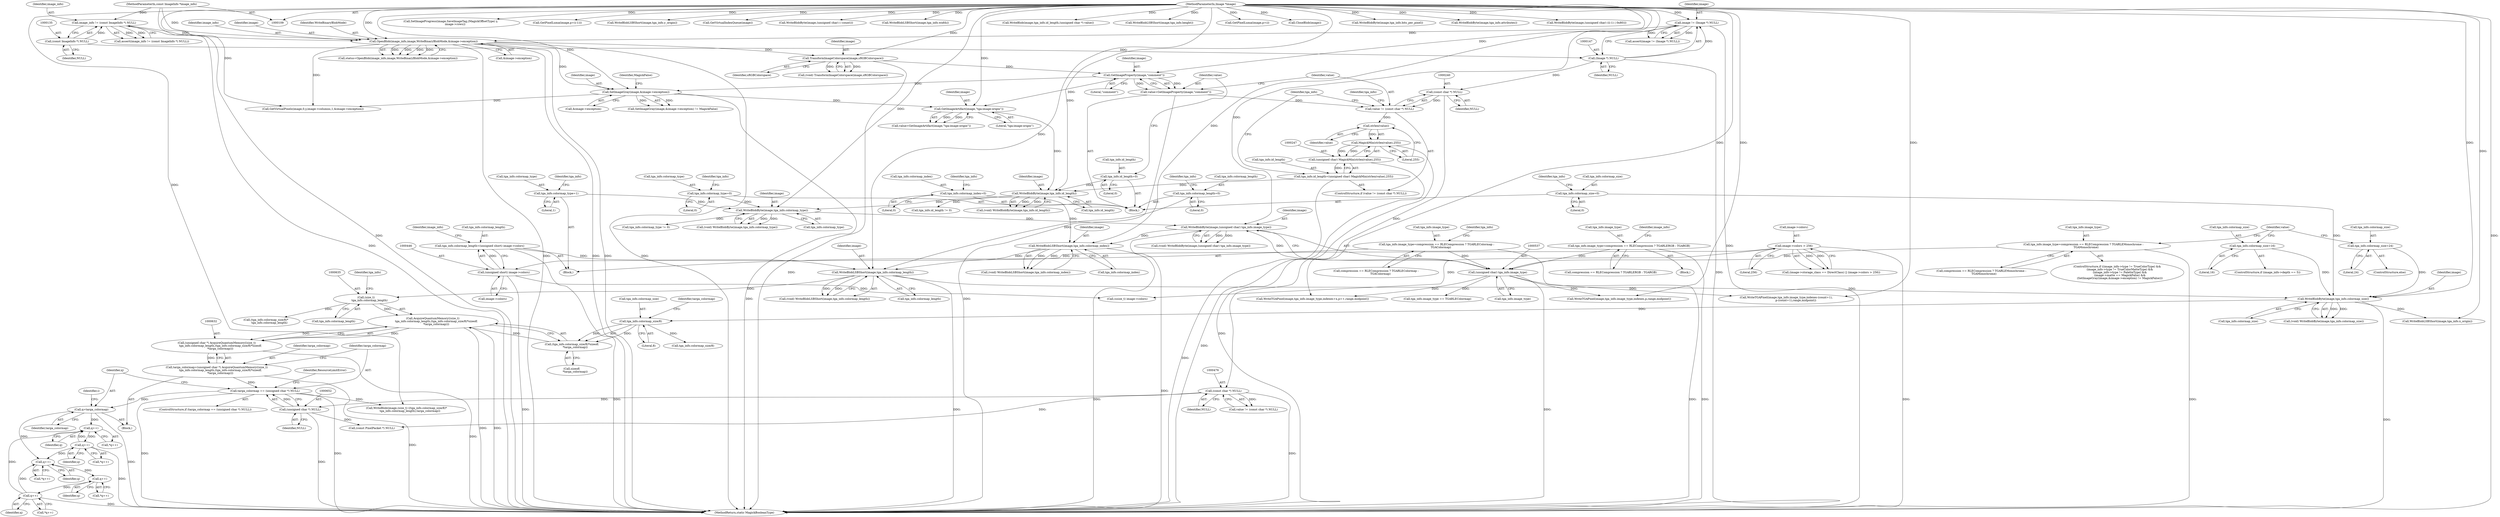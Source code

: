 digraph "0_ImageMagick_65f75a32a93ae4044c528a987a68366ecd4b46b9@pointer" {
"1000657" [label="(Call,q=targa_colormap)"];
"1000649" [label="(Call,targa_colormap == (unsigned char *) NULL)"];
"1000629" [label="(Call,targa_colormap=(unsigned char *) AcquireQuantumMemory((size_t)\n        tga_info.colormap_length,(tga_info.colormap_size/8)*sizeof(\n        *targa_colormap)))"];
"1000631" [label="(Call,(unsigned char *) AcquireQuantumMemory((size_t)\n        tga_info.colormap_length,(tga_info.colormap_size/8)*sizeof(\n        *targa_colormap)))"];
"1000633" [label="(Call,AcquireQuantumMemory((size_t)\n        tga_info.colormap_length,(tga_info.colormap_size/8)*sizeof(\n        *targa_colormap)))"];
"1000634" [label="(Call,(size_t)\n        tga_info.colormap_length)"];
"1000550" [label="(Call,WriteBlobLSBShort(image,tga_info.colormap_length))"];
"1000543" [label="(Call,WriteBlobLSBShort(image,tga_info.colormap_index))"];
"1000534" [label="(Call,WriteBlobByte(image,(unsigned char) tga_info.image_type))"];
"1000527" [label="(Call,WriteBlobByte(image,tga_info.colormap_type))"];
"1000520" [label="(Call,WriteBlobByte(image,tga_info.id_length))"];
"1000469" [label="(Call,GetImageArtifact(image,\"tga:image-origin\"))"];
"1000233" [label="(Call,GetImageProperty(image,\"comment\"))"];
"1000203" [label="(Call,TransformImageColorspace(image,sRGBColorspace))"];
"1000172" [label="(Call,OpenBlob(image_info,image,WriteBinaryBlobMode,&image->exception))"];
"1000132" [label="(Call,image_info != (const ImageInfo *) NULL)"];
"1000110" [label="(MethodParameterIn,const ImageInfo *image_info)"];
"1000134" [label="(Call,(const ImageInfo *) NULL)"];
"1000144" [label="(Call,image != (Image *) NULL)"];
"1000111" [label="(MethodParameterIn,Image *image)"];
"1000146" [label="(Call,(Image *) NULL)"];
"1000336" [label="(Call,SetImageGray(image,&image->exception))"];
"1000226" [label="(Call,tga_info.id_length=0)"];
"1000242" [label="(Call,tga_info.id_length=(unsigned char) MagickMin(strlen(value),255))"];
"1000246" [label="(Call,(unsigned char) MagickMin(strlen(value),255))"];
"1000248" [label="(Call,MagickMin(strlen(value),255))"];
"1000249" [label="(Call,strlen(value))"];
"1000237" [label="(Call,value != (const char *) NULL)"];
"1000231" [label="(Call,value=GetImageProperty(image,\"comment\"))"];
"1000239" [label="(Call,(const char *) NULL)"];
"1000436" [label="(Call,tga_info.colormap_type=1)"];
"1000252" [label="(Call,tga_info.colormap_type=0)"];
"1000536" [label="(Call,(unsigned char) tga_info.image_type)"];
"1000343" [label="(Call,tga_info.image_type=compression == RLECompression ? TGARLEMonochrome :\n      TGAMonochrome)"];
"1000426" [label="(Call,tga_info.image_type=compression == RLECompression ? TGARLEColormap :\n          TGAColormap)"];
"1000367" [label="(Call,tga_info.image_type=compression == RLECompression ? TGARLERGB : TGARGB)"];
"1000257" [label="(Call,tga_info.colormap_index=0)"];
"1000441" [label="(Call,tga_info.colormap_length=(unsigned short) image->colors)"];
"1000445" [label="(Call,(unsigned short) image->colors)"];
"1000361" [label="(Call,image->colors > 256)"];
"1000262" [label="(Call,tga_info.colormap_length=0)"];
"1000639" [label="(Call,(tga_info.colormap_size/8)*sizeof(\n        *targa_colormap))"];
"1000640" [label="(Call,tga_info.colormap_size/8)"];
"1000557" [label="(Call,WriteBlobByte(image,tga_info.colormap_size))"];
"1000456" [label="(Call,tga_info.colormap_size=16)"];
"1000462" [label="(Call,tga_info.colormap_size=24)"];
"1000267" [label="(Call,tga_info.colormap_size=0)"];
"1000651" [label="(Call,(unsigned char *) NULL)"];
"1000475" [label="(Call,(const char *) NULL)"];
"1000696" [label="(Call,q++)"];
"1000717" [label="(Call,q++)"];
"1000763" [label="(Call,q++)"];
"1000775" [label="(Call,q++)"];
"1000787" [label="(Call,q++)"];
"1001152" [label="(Call,SetImageProgress(image,SaveImageTag,(MagickOffsetType) y,\n          image->rows))"];
"1000641" [label="(Call,tga_info.colormap_size)"];
"1000246" [label="(Call,(unsigned char) MagickMin(strlen(value),255))"];
"1000175" [label="(Identifier,WriteBinaryBlobMode)"];
"1000939" [label="(Call,GetPixelLuma(image,p+(i-1)))"];
"1000249" [label="(Call,strlen(value))"];
"1000244" [label="(Identifier,tga_info)"];
"1000697" [label="(Identifier,q)"];
"1000640" [label="(Call,tga_info.colormap_size/8)"];
"1000468" [label="(Identifier,value)"];
"1000235" [label="(Literal,\"comment\")"];
"1000462" [label="(Call,tga_info.colormap_size=24)"];
"1000251" [label="(Literal,255)"];
"1000267" [label="(Call,tga_info.colormap_size=0)"];
"1000456" [label="(Call,tga_info.colormap_size=16)"];
"1000266" [label="(Literal,0)"];
"1000447" [label="(Call,image->colors)"];
"1000258" [label="(Call,tga_info.colormap_index)"];
"1000786" [label="(Call,*q++)"];
"1000541" [label="(Call,(void) WriteBlobLSBShort(image,tga_info.colormap_index))"];
"1000257" [label="(Call,tga_info.colormap_index=0)"];
"1000571" [label="(Call,WriteBlobLSBShort(image,tga_info.y_origin))"];
"1000239" [label="(Call,(const char *) NULL)"];
"1000658" [label="(Identifier,q)"];
"1000111" [label="(MethodParameterIn,Image *image)"];
"1000471" [label="(Literal,\"tga:image-origin\")"];
"1000858" [label="(Call,GetVirtualIndexQueue(image))"];
"1000112" [label="(Block,)"];
"1000145" [label="(Identifier,image)"];
"1000342" [label="(Identifier,MagickFalse)"];
"1000905" [label="(Call,tga_info.image_type == TGARLEColormap)"];
"1000644" [label="(Literal,8)"];
"1000427" [label="(Call,tga_info.image_type)"];
"1000605" [label="(Call,tga_info.id_length != 0)"];
"1000368" [label="(Call,tga_info.image_type)"];
"1000241" [label="(Identifier,NULL)"];
"1000236" [label="(ControlStructure,if (value != (const char *) NULL))"];
"1000544" [label="(Identifier,image)"];
"1000551" [label="(Identifier,image)"];
"1000543" [label="(Call,WriteBlobLSBShort(image,tga_info.colormap_index))"];
"1000696" [label="(Call,q++)"];
"1000335" [label="(Call,SetImageGray(image,&image->exception) != MagickFalse)"];
"1001047" [label="(Call,WriteBlobByte(image,(unsigned char) (--count)))"];
"1000804" [label="(Call,tga_info.colormap_size/8)"];
"1000477" [label="(Identifier,NULL)"];
"1000762" [label="(Call,*q++)"];
"1000226" [label="(Call,tga_info.id_length=0)"];
"1000578" [label="(Call,WriteBlobLSBShort(image,tga_info.width))"];
"1000259" [label="(Identifier,tga_info)"];
"1000344" [label="(Call,tga_info.image_type)"];
"1000555" [label="(Call,(void) WriteBlobByte(image,tga_info.colormap_size))"];
"1000445" [label="(Call,(unsigned short) image->colors)"];
"1000242" [label="(Call,tga_info.id_length=(unsigned char) MagickMin(strlen(value),255))"];
"1000261" [label="(Literal,0)"];
"1000203" [label="(Call,TransformImageColorspace(image,sRGBColorspace))"];
"1000176" [label="(Call,&image->exception)"];
"1000520" [label="(Call,WriteBlobByte(image,tga_info.id_length))"];
"1000538" [label="(Call,tga_info.image_type)"];
"1000650" [label="(Identifier,targa_colormap)"];
"1000558" [label="(Identifier,image)"];
"1000787" [label="(Call,q++)"];
"1000233" [label="(Call,GetImageProperty(image,\"comment\"))"];
"1000232" [label="(Identifier,value)"];
"1000469" [label="(Call,GetImageArtifact(image,\"tga:image-origin\"))"];
"1000774" [label="(Call,*q++)"];
"1000657" [label="(Call,q=targa_colormap)"];
"1000475" [label="(Call,(const char *) NULL)"];
"1000252" [label="(Call,tga_info.colormap_type=0)"];
"1000442" [label="(Call,tga_info.colormap_length)"];
"1000134" [label="(Call,(const ImageInfo *) NULL)"];
"1000274" [label="(Identifier,tga_info)"];
"1000366" [label="(Block,)"];
"1000557" [label="(Call,WriteBlobByte(image,tga_info.colormap_size))"];
"1000764" [label="(Identifier,q)"];
"1000717" [label="(Call,q++)"];
"1000532" [label="(Call,(void) WriteBlobByte(image,(unsigned char) tga_info.image_type))"];
"1000470" [label="(Identifier,image)"];
"1000450" [label="(ControlStructure,if (image_info->depth == 5))"];
"1000639" [label="(Call,(tga_info.colormap_size/8)*sizeof(\n        *targa_colormap))"];
"1000473" [label="(Call,value != (const char *) NULL)"];
"1000238" [label="(Identifier,value)"];
"1000633" [label="(Call,AcquireQuantumMemory((size_t)\n        tga_info.colormap_length,(tga_info.colormap_size/8)*sizeof(\n        *targa_colormap)))"];
"1000132" [label="(Call,image_info != (const ImageInfo *) NULL)"];
"1001129" [label="(Call,WriteTGAPixel(image,tga_info.image_type,indexes+x,p++,range,midpoint))"];
"1000263" [label="(Call,tga_info.colormap_length)"];
"1000463" [label="(Call,tga_info.colormap_size)"];
"1000662" [label="(Identifier,i)"];
"1000204" [label="(Identifier,image)"];
"1000234" [label="(Identifier,image)"];
"1000430" [label="(Call,compression == RLECompression ? TGARLEColormap :\n          TGAColormap)"];
"1000269" [label="(Identifier,tga_info)"];
"1000256" [label="(Literal,0)"];
"1000536" [label="(Call,(unsigned char) tga_info.image_type)"];
"1000460" [label="(Literal,16)"];
"1000612" [label="(Call,WriteBlob(image,tga_info.id_length,(unsigned char *) value))"];
"1000143" [label="(Call,assert(image != (Image *) NULL))"];
"1000250" [label="(Identifier,value)"];
"1000695" [label="(Call,*q++)"];
"1000631" [label="(Call,(unsigned char *) AcquireQuantumMemory((size_t)\n        tga_info.colormap_length,(tga_info.colormap_size/8)*sizeof(\n        *targa_colormap)))"];
"1000666" [label="(Call,(ssize_t) image->colors)"];
"1000550" [label="(Call,WriteBlobLSBShort(image,tga_info.colormap_length))"];
"1000775" [label="(Call,q++)"];
"1000262" [label="(Call,tga_info.colormap_length=0)"];
"1000426" [label="(Call,tga_info.image_type=compression == RLECompression ? TGARLEColormap :\n          TGAColormap)"];
"1000337" [label="(Identifier,image)"];
"1000365" [label="(Literal,256)"];
"1000336" [label="(Call,SetImageGray(image,&image->exception))"];
"1000438" [label="(Identifier,tga_info)"];
"1000362" [label="(Call,image->colors)"];
"1000457" [label="(Call,tga_info.colormap_size)"];
"1000237" [label="(Call,value != (const char *) NULL)"];
"1000268" [label="(Call,tga_info.colormap_size)"];
"1000110" [label="(MethodParameterIn,const ImageInfo *image_info)"];
"1000443" [label="(Identifier,tga_info)"];
"1000634" [label="(Call,(size_t)\n        tga_info.colormap_length)"];
"1000545" [label="(Call,tga_info.colormap_index)"];
"1000621" [label="(Call,tga_info.colormap_type != 0)"];
"1000173" [label="(Identifier,image_info)"];
"1000559" [label="(Call,tga_info.colormap_size)"];
"1000170" [label="(Call,status=OpenBlob(image_info,image,WriteBinaryBlobMode,&image->exception))"];
"1000466" [label="(Literal,24)"];
"1000253" [label="(Call,tga_info.colormap_type)"];
"1000552" [label="(Call,tga_info.colormap_length)"];
"1000630" [label="(Identifier,targa_colormap)"];
"1000254" [label="(Identifier,tga_info)"];
"1000837" [label="(Call,GetVirtualPixels(image,0,y,image->columns,1,&image->exception))"];
"1000347" [label="(Call,compression == RLECompression ? TGARLEMonochrome :\n      TGAMonochrome)"];
"1001172" [label="(MethodReturn,static MagickBooleanType)"];
"1000310" [label="(ControlStructure,if ((image_info->type != TrueColorType) &&\n      (image_info->type != TrueColorMatteType) &&\n      (image_info->type != PaletteType) &&\n      (image->matte == MagickFalse) &&\n      (SetImageGray(image,&image->exception) != MagickFalse)))"];
"1000645" [label="(Call,sizeof(\n        *targa_colormap))"];
"1000522" [label="(Call,tga_info.id_length)"];
"1000626" [label="(Block,)"];
"1000425" [label="(Block,)"];
"1000648" [label="(ControlStructure,if (targa_colormap == (unsigned char *) NULL))"];
"1000371" [label="(Call,compression == RLECompression ? TGARLERGB : TGARGB)"];
"1000367" [label="(Call,tga_info.image_type=compression == RLECompression ? TGARLERGB : TGARGB)"];
"1000718" [label="(Identifier,q)"];
"1000564" [label="(Call,WriteBlobLSBShort(image,tga_info.x_origin))"];
"1000659" [label="(Identifier,targa_colormap)"];
"1000642" [label="(Identifier,tga_info)"];
"1001096" [label="(Call,WriteTGAPixel(image,tga_info.image_type,indexes,p,range,midpoint))"];
"1000231" [label="(Call,value=GetImageProperty(image,\"comment\"))"];
"1000437" [label="(Call,tga_info.colormap_type)"];
"1000248" [label="(Call,MagickMin(strlen(value),255))"];
"1000585" [label="(Call,WriteBlobLSBShort(image,tga_info.height))"];
"1000653" [label="(Identifier,NULL)"];
"1000148" [label="(Identifier,NULL)"];
"1000548" [label="(Call,(void) WriteBlobLSBShort(image,tga_info.colormap_length))"];
"1000146" [label="(Call,(Image *) NULL)"];
"1000380" [label="(Identifier,image_info)"];
"1000338" [label="(Call,&image->exception)"];
"1000243" [label="(Call,tga_info.id_length)"];
"1000852" [label="(Call,(const PixelPacket *) NULL)"];
"1000361" [label="(Call,image->colors > 256)"];
"1000529" [label="(Call,tga_info.colormap_type)"];
"1000776" [label="(Identifier,q)"];
"1000144" [label="(Call,image != (Image *) NULL)"];
"1000534" [label="(Call,WriteBlobByte(image,(unsigned char) tga_info.image_type))"];
"1000528" [label="(Identifier,image)"];
"1000227" [label="(Call,tga_info.id_length)"];
"1000436" [label="(Call,tga_info.colormap_type=1)"];
"1000136" [label="(Identifier,NULL)"];
"1000527" [label="(Call,WriteBlobByte(image,tga_info.colormap_type))"];
"1000440" [label="(Literal,1)"];
"1000467" [label="(Call,value=GetImageArtifact(image,\"tga:image-origin\"))"];
"1000636" [label="(Call,tga_info.colormap_length)"];
"1001058" [label="(Call,WriteTGAPixel(image,tga_info.image_type,indexes-(count+1),\n                      p-(count+1),range,midpoint))"];
"1000803" [label="(Call,(tga_info.colormap_size/8)*\n        tga_info.colormap_length)"];
"1000525" [label="(Call,(void) WriteBlobByte(image,tga_info.colormap_type))"];
"1000174" [label="(Identifier,image)"];
"1000355" [label="(Call,(image->storage_class == DirectClass) || (image->colors > 256))"];
"1000647" [label="(Identifier,targa_colormap)"];
"1000655" [label="(Identifier,ResourceLimitError)"];
"1000131" [label="(Call,assert(image_info != (const ImageInfo *) NULL))"];
"1000133" [label="(Identifier,image_info)"];
"1000934" [label="(Call,GetPixelLuma(image,p+i))"];
"1000651" [label="(Call,(unsigned char *) NULL)"];
"1000230" [label="(Literal,0)"];
"1000629" [label="(Call,targa_colormap=(unsigned char *) AcquireQuantumMemory((size_t)\n        tga_info.colormap_length,(tga_info.colormap_size/8)*sizeof(\n        *targa_colormap)))"];
"1000271" [label="(Literal,0)"];
"1000716" [label="(Call,*q++)"];
"1001168" [label="(Call,CloseBlob(image))"];
"1000788" [label="(Identifier,q)"];
"1000763" [label="(Call,q++)"];
"1000201" [label="(Call,(void) TransformImageColorspace(image,sRGBColorspace))"];
"1000461" [label="(ControlStructure,else)"];
"1000521" [label="(Identifier,image)"];
"1000535" [label="(Identifier,image)"];
"1000453" [label="(Identifier,image_info)"];
"1000799" [label="(Call,WriteBlob(image,(size_t) ((tga_info.colormap_size/8)*\n        tga_info.colormap_length),targa_colormap))"];
"1000592" [label="(Call,WriteBlobByte(image,tga_info.bits_per_pixel))"];
"1000264" [label="(Identifier,tga_info)"];
"1000599" [label="(Call,WriteBlobByte(image,tga_info.attributes))"];
"1000343" [label="(Call,tga_info.image_type=compression == RLECompression ? TGARLEMonochrome :\n      TGAMonochrome)"];
"1000205" [label="(Identifier,sRGBColorspace)"];
"1000649" [label="(Call,targa_colormap == (unsigned char *) NULL)"];
"1000172" [label="(Call,OpenBlob(image_info,image,WriteBinaryBlobMode,&image->exception))"];
"1001087" [label="(Call,WriteBlobByte(image,(unsigned char) ((i-1) | 0x80)))"];
"1000441" [label="(Call,tga_info.colormap_length=(unsigned short) image->colors)"];
"1000518" [label="(Call,(void) WriteBlobByte(image,tga_info.id_length))"];
"1000657" -> "1000626"  [label="AST: "];
"1000657" -> "1000659"  [label="CFG: "];
"1000658" -> "1000657"  [label="AST: "];
"1000659" -> "1000657"  [label="AST: "];
"1000662" -> "1000657"  [label="CFG: "];
"1000657" -> "1001172"  [label="DDG: "];
"1000649" -> "1000657"  [label="DDG: "];
"1000657" -> "1000696"  [label="DDG: "];
"1000657" -> "1000763"  [label="DDG: "];
"1000649" -> "1000648"  [label="AST: "];
"1000649" -> "1000651"  [label="CFG: "];
"1000650" -> "1000649"  [label="AST: "];
"1000651" -> "1000649"  [label="AST: "];
"1000655" -> "1000649"  [label="CFG: "];
"1000658" -> "1000649"  [label="CFG: "];
"1000649" -> "1001172"  [label="DDG: "];
"1000649" -> "1001172"  [label="DDG: "];
"1000629" -> "1000649"  [label="DDG: "];
"1000651" -> "1000649"  [label="DDG: "];
"1000649" -> "1000799"  [label="DDG: "];
"1000629" -> "1000626"  [label="AST: "];
"1000629" -> "1000631"  [label="CFG: "];
"1000630" -> "1000629"  [label="AST: "];
"1000631" -> "1000629"  [label="AST: "];
"1000650" -> "1000629"  [label="CFG: "];
"1000629" -> "1001172"  [label="DDG: "];
"1000631" -> "1000629"  [label="DDG: "];
"1000631" -> "1000633"  [label="CFG: "];
"1000632" -> "1000631"  [label="AST: "];
"1000633" -> "1000631"  [label="AST: "];
"1000631" -> "1001172"  [label="DDG: "];
"1000633" -> "1000631"  [label="DDG: "];
"1000633" -> "1000631"  [label="DDG: "];
"1000633" -> "1000639"  [label="CFG: "];
"1000634" -> "1000633"  [label="AST: "];
"1000639" -> "1000633"  [label="AST: "];
"1000633" -> "1001172"  [label="DDG: "];
"1000633" -> "1001172"  [label="DDG: "];
"1000634" -> "1000633"  [label="DDG: "];
"1000639" -> "1000633"  [label="DDG: "];
"1000634" -> "1000636"  [label="CFG: "];
"1000635" -> "1000634"  [label="AST: "];
"1000636" -> "1000634"  [label="AST: "];
"1000642" -> "1000634"  [label="CFG: "];
"1000550" -> "1000634"  [label="DDG: "];
"1000634" -> "1000803"  [label="DDG: "];
"1000550" -> "1000548"  [label="AST: "];
"1000550" -> "1000552"  [label="CFG: "];
"1000551" -> "1000550"  [label="AST: "];
"1000552" -> "1000550"  [label="AST: "];
"1000548" -> "1000550"  [label="CFG: "];
"1000550" -> "1001172"  [label="DDG: "];
"1000550" -> "1000548"  [label="DDG: "];
"1000550" -> "1000548"  [label="DDG: "];
"1000543" -> "1000550"  [label="DDG: "];
"1000111" -> "1000550"  [label="DDG: "];
"1000441" -> "1000550"  [label="DDG: "];
"1000262" -> "1000550"  [label="DDG: "];
"1000550" -> "1000557"  [label="DDG: "];
"1000543" -> "1000541"  [label="AST: "];
"1000543" -> "1000545"  [label="CFG: "];
"1000544" -> "1000543"  [label="AST: "];
"1000545" -> "1000543"  [label="AST: "];
"1000541" -> "1000543"  [label="CFG: "];
"1000543" -> "1001172"  [label="DDG: "];
"1000543" -> "1000541"  [label="DDG: "];
"1000543" -> "1000541"  [label="DDG: "];
"1000534" -> "1000543"  [label="DDG: "];
"1000111" -> "1000543"  [label="DDG: "];
"1000257" -> "1000543"  [label="DDG: "];
"1000534" -> "1000532"  [label="AST: "];
"1000534" -> "1000536"  [label="CFG: "];
"1000535" -> "1000534"  [label="AST: "];
"1000536" -> "1000534"  [label="AST: "];
"1000532" -> "1000534"  [label="CFG: "];
"1000534" -> "1001172"  [label="DDG: "];
"1000534" -> "1000532"  [label="DDG: "];
"1000534" -> "1000532"  [label="DDG: "];
"1000527" -> "1000534"  [label="DDG: "];
"1000111" -> "1000534"  [label="DDG: "];
"1000536" -> "1000534"  [label="DDG: "];
"1000527" -> "1000525"  [label="AST: "];
"1000527" -> "1000529"  [label="CFG: "];
"1000528" -> "1000527"  [label="AST: "];
"1000529" -> "1000527"  [label="AST: "];
"1000525" -> "1000527"  [label="CFG: "];
"1000527" -> "1000525"  [label="DDG: "];
"1000527" -> "1000525"  [label="DDG: "];
"1000520" -> "1000527"  [label="DDG: "];
"1000111" -> "1000527"  [label="DDG: "];
"1000436" -> "1000527"  [label="DDG: "];
"1000252" -> "1000527"  [label="DDG: "];
"1000527" -> "1000621"  [label="DDG: "];
"1000520" -> "1000518"  [label="AST: "];
"1000520" -> "1000522"  [label="CFG: "];
"1000521" -> "1000520"  [label="AST: "];
"1000522" -> "1000520"  [label="AST: "];
"1000518" -> "1000520"  [label="CFG: "];
"1000520" -> "1000518"  [label="DDG: "];
"1000520" -> "1000518"  [label="DDG: "];
"1000469" -> "1000520"  [label="DDG: "];
"1000111" -> "1000520"  [label="DDG: "];
"1000226" -> "1000520"  [label="DDG: "];
"1000242" -> "1000520"  [label="DDG: "];
"1000520" -> "1000605"  [label="DDG: "];
"1000469" -> "1000467"  [label="AST: "];
"1000469" -> "1000471"  [label="CFG: "];
"1000470" -> "1000469"  [label="AST: "];
"1000471" -> "1000469"  [label="AST: "];
"1000467" -> "1000469"  [label="CFG: "];
"1000469" -> "1000467"  [label="DDG: "];
"1000469" -> "1000467"  [label="DDG: "];
"1000233" -> "1000469"  [label="DDG: "];
"1000336" -> "1000469"  [label="DDG: "];
"1000111" -> "1000469"  [label="DDG: "];
"1000233" -> "1000231"  [label="AST: "];
"1000233" -> "1000235"  [label="CFG: "];
"1000234" -> "1000233"  [label="AST: "];
"1000235" -> "1000233"  [label="AST: "];
"1000231" -> "1000233"  [label="CFG: "];
"1000233" -> "1000231"  [label="DDG: "];
"1000233" -> "1000231"  [label="DDG: "];
"1000203" -> "1000233"  [label="DDG: "];
"1000111" -> "1000233"  [label="DDG: "];
"1000233" -> "1000336"  [label="DDG: "];
"1000203" -> "1000201"  [label="AST: "];
"1000203" -> "1000205"  [label="CFG: "];
"1000204" -> "1000203"  [label="AST: "];
"1000205" -> "1000203"  [label="AST: "];
"1000201" -> "1000203"  [label="CFG: "];
"1000203" -> "1001172"  [label="DDG: "];
"1000203" -> "1000201"  [label="DDG: "];
"1000203" -> "1000201"  [label="DDG: "];
"1000172" -> "1000203"  [label="DDG: "];
"1000111" -> "1000203"  [label="DDG: "];
"1000172" -> "1000170"  [label="AST: "];
"1000172" -> "1000176"  [label="CFG: "];
"1000173" -> "1000172"  [label="AST: "];
"1000174" -> "1000172"  [label="AST: "];
"1000175" -> "1000172"  [label="AST: "];
"1000176" -> "1000172"  [label="AST: "];
"1000170" -> "1000172"  [label="CFG: "];
"1000172" -> "1001172"  [label="DDG: "];
"1000172" -> "1001172"  [label="DDG: "];
"1000172" -> "1001172"  [label="DDG: "];
"1000172" -> "1001172"  [label="DDG: "];
"1000172" -> "1000170"  [label="DDG: "];
"1000172" -> "1000170"  [label="DDG: "];
"1000172" -> "1000170"  [label="DDG: "];
"1000172" -> "1000170"  [label="DDG: "];
"1000132" -> "1000172"  [label="DDG: "];
"1000110" -> "1000172"  [label="DDG: "];
"1000144" -> "1000172"  [label="DDG: "];
"1000111" -> "1000172"  [label="DDG: "];
"1000172" -> "1000336"  [label="DDG: "];
"1000172" -> "1000837"  [label="DDG: "];
"1000132" -> "1000131"  [label="AST: "];
"1000132" -> "1000134"  [label="CFG: "];
"1000133" -> "1000132"  [label="AST: "];
"1000134" -> "1000132"  [label="AST: "];
"1000131" -> "1000132"  [label="CFG: "];
"1000132" -> "1001172"  [label="DDG: "];
"1000132" -> "1000131"  [label="DDG: "];
"1000132" -> "1000131"  [label="DDG: "];
"1000110" -> "1000132"  [label="DDG: "];
"1000134" -> "1000132"  [label="DDG: "];
"1000110" -> "1000109"  [label="AST: "];
"1000110" -> "1001172"  [label="DDG: "];
"1000134" -> "1000136"  [label="CFG: "];
"1000135" -> "1000134"  [label="AST: "];
"1000136" -> "1000134"  [label="AST: "];
"1000134" -> "1000146"  [label="DDG: "];
"1000144" -> "1000143"  [label="AST: "];
"1000144" -> "1000146"  [label="CFG: "];
"1000145" -> "1000144"  [label="AST: "];
"1000146" -> "1000144"  [label="AST: "];
"1000143" -> "1000144"  [label="CFG: "];
"1000144" -> "1001172"  [label="DDG: "];
"1000144" -> "1000143"  [label="DDG: "];
"1000144" -> "1000143"  [label="DDG: "];
"1000111" -> "1000144"  [label="DDG: "];
"1000146" -> "1000144"  [label="DDG: "];
"1000111" -> "1000109"  [label="AST: "];
"1000111" -> "1001172"  [label="DDG: "];
"1000111" -> "1000336"  [label="DDG: "];
"1000111" -> "1000557"  [label="DDG: "];
"1000111" -> "1000564"  [label="DDG: "];
"1000111" -> "1000571"  [label="DDG: "];
"1000111" -> "1000578"  [label="DDG: "];
"1000111" -> "1000585"  [label="DDG: "];
"1000111" -> "1000592"  [label="DDG: "];
"1000111" -> "1000599"  [label="DDG: "];
"1000111" -> "1000612"  [label="DDG: "];
"1000111" -> "1000799"  [label="DDG: "];
"1000111" -> "1000837"  [label="DDG: "];
"1000111" -> "1000858"  [label="DDG: "];
"1000111" -> "1000934"  [label="DDG: "];
"1000111" -> "1000939"  [label="DDG: "];
"1000111" -> "1001047"  [label="DDG: "];
"1000111" -> "1001058"  [label="DDG: "];
"1000111" -> "1001087"  [label="DDG: "];
"1000111" -> "1001096"  [label="DDG: "];
"1000111" -> "1001129"  [label="DDG: "];
"1000111" -> "1001152"  [label="DDG: "];
"1000111" -> "1001168"  [label="DDG: "];
"1000146" -> "1000148"  [label="CFG: "];
"1000147" -> "1000146"  [label="AST: "];
"1000148" -> "1000146"  [label="AST: "];
"1000146" -> "1001172"  [label="DDG: "];
"1000146" -> "1000239"  [label="DDG: "];
"1000336" -> "1000335"  [label="AST: "];
"1000336" -> "1000338"  [label="CFG: "];
"1000337" -> "1000336"  [label="AST: "];
"1000338" -> "1000336"  [label="AST: "];
"1000342" -> "1000336"  [label="CFG: "];
"1000336" -> "1001172"  [label="DDG: "];
"1000336" -> "1000335"  [label="DDG: "];
"1000336" -> "1000335"  [label="DDG: "];
"1000336" -> "1000837"  [label="DDG: "];
"1000226" -> "1000112"  [label="AST: "];
"1000226" -> "1000230"  [label="CFG: "];
"1000227" -> "1000226"  [label="AST: "];
"1000230" -> "1000226"  [label="AST: "];
"1000232" -> "1000226"  [label="CFG: "];
"1000242" -> "1000236"  [label="AST: "];
"1000242" -> "1000246"  [label="CFG: "];
"1000243" -> "1000242"  [label="AST: "];
"1000246" -> "1000242"  [label="AST: "];
"1000254" -> "1000242"  [label="CFG: "];
"1000242" -> "1001172"  [label="DDG: "];
"1000246" -> "1000242"  [label="DDG: "];
"1000246" -> "1000248"  [label="CFG: "];
"1000247" -> "1000246"  [label="AST: "];
"1000248" -> "1000246"  [label="AST: "];
"1000246" -> "1001172"  [label="DDG: "];
"1000248" -> "1000246"  [label="DDG: "];
"1000248" -> "1000246"  [label="DDG: "];
"1000248" -> "1000251"  [label="CFG: "];
"1000249" -> "1000248"  [label="AST: "];
"1000251" -> "1000248"  [label="AST: "];
"1000248" -> "1001172"  [label="DDG: "];
"1000249" -> "1000248"  [label="DDG: "];
"1000249" -> "1000250"  [label="CFG: "];
"1000250" -> "1000249"  [label="AST: "];
"1000251" -> "1000249"  [label="CFG: "];
"1000237" -> "1000249"  [label="DDG: "];
"1000237" -> "1000236"  [label="AST: "];
"1000237" -> "1000239"  [label="CFG: "];
"1000238" -> "1000237"  [label="AST: "];
"1000239" -> "1000237"  [label="AST: "];
"1000244" -> "1000237"  [label="CFG: "];
"1000254" -> "1000237"  [label="CFG: "];
"1000231" -> "1000237"  [label="DDG: "];
"1000239" -> "1000237"  [label="DDG: "];
"1000231" -> "1000112"  [label="AST: "];
"1000232" -> "1000231"  [label="AST: "];
"1000238" -> "1000231"  [label="CFG: "];
"1000231" -> "1001172"  [label="DDG: "];
"1000239" -> "1000241"  [label="CFG: "];
"1000240" -> "1000239"  [label="AST: "];
"1000241" -> "1000239"  [label="AST: "];
"1000239" -> "1000475"  [label="DDG: "];
"1000436" -> "1000425"  [label="AST: "];
"1000436" -> "1000440"  [label="CFG: "];
"1000437" -> "1000436"  [label="AST: "];
"1000440" -> "1000436"  [label="AST: "];
"1000443" -> "1000436"  [label="CFG: "];
"1000252" -> "1000112"  [label="AST: "];
"1000252" -> "1000256"  [label="CFG: "];
"1000253" -> "1000252"  [label="AST: "];
"1000256" -> "1000252"  [label="AST: "];
"1000259" -> "1000252"  [label="CFG: "];
"1000536" -> "1000538"  [label="CFG: "];
"1000537" -> "1000536"  [label="AST: "];
"1000538" -> "1000536"  [label="AST: "];
"1000536" -> "1001172"  [label="DDG: "];
"1000343" -> "1000536"  [label="DDG: "];
"1000426" -> "1000536"  [label="DDG: "];
"1000367" -> "1000536"  [label="DDG: "];
"1000536" -> "1000905"  [label="DDG: "];
"1000536" -> "1001058"  [label="DDG: "];
"1000536" -> "1001096"  [label="DDG: "];
"1000536" -> "1001129"  [label="DDG: "];
"1000343" -> "1000310"  [label="AST: "];
"1000343" -> "1000347"  [label="CFG: "];
"1000344" -> "1000343"  [label="AST: "];
"1000347" -> "1000343"  [label="AST: "];
"1000468" -> "1000343"  [label="CFG: "];
"1000343" -> "1001172"  [label="DDG: "];
"1000426" -> "1000425"  [label="AST: "];
"1000426" -> "1000430"  [label="CFG: "];
"1000427" -> "1000426"  [label="AST: "];
"1000430" -> "1000426"  [label="AST: "];
"1000438" -> "1000426"  [label="CFG: "];
"1000426" -> "1001172"  [label="DDG: "];
"1000367" -> "1000366"  [label="AST: "];
"1000367" -> "1000371"  [label="CFG: "];
"1000368" -> "1000367"  [label="AST: "];
"1000371" -> "1000367"  [label="AST: "];
"1000380" -> "1000367"  [label="CFG: "];
"1000367" -> "1001172"  [label="DDG: "];
"1000257" -> "1000112"  [label="AST: "];
"1000257" -> "1000261"  [label="CFG: "];
"1000258" -> "1000257"  [label="AST: "];
"1000261" -> "1000257"  [label="AST: "];
"1000264" -> "1000257"  [label="CFG: "];
"1000441" -> "1000425"  [label="AST: "];
"1000441" -> "1000445"  [label="CFG: "];
"1000442" -> "1000441"  [label="AST: "];
"1000445" -> "1000441"  [label="AST: "];
"1000453" -> "1000441"  [label="CFG: "];
"1000441" -> "1001172"  [label="DDG: "];
"1000445" -> "1000441"  [label="DDG: "];
"1000445" -> "1000447"  [label="CFG: "];
"1000446" -> "1000445"  [label="AST: "];
"1000447" -> "1000445"  [label="AST: "];
"1000445" -> "1001172"  [label="DDG: "];
"1000361" -> "1000445"  [label="DDG: "];
"1000445" -> "1000666"  [label="DDG: "];
"1000361" -> "1000355"  [label="AST: "];
"1000361" -> "1000365"  [label="CFG: "];
"1000362" -> "1000361"  [label="AST: "];
"1000365" -> "1000361"  [label="AST: "];
"1000355" -> "1000361"  [label="CFG: "];
"1000361" -> "1001172"  [label="DDG: "];
"1000361" -> "1000355"  [label="DDG: "];
"1000361" -> "1000355"  [label="DDG: "];
"1000361" -> "1000666"  [label="DDG: "];
"1000262" -> "1000112"  [label="AST: "];
"1000262" -> "1000266"  [label="CFG: "];
"1000263" -> "1000262"  [label="AST: "];
"1000266" -> "1000262"  [label="AST: "];
"1000269" -> "1000262"  [label="CFG: "];
"1000639" -> "1000645"  [label="CFG: "];
"1000640" -> "1000639"  [label="AST: "];
"1000645" -> "1000639"  [label="AST: "];
"1000640" -> "1000639"  [label="DDG: "];
"1000640" -> "1000639"  [label="DDG: "];
"1000640" -> "1000644"  [label="CFG: "];
"1000641" -> "1000640"  [label="AST: "];
"1000644" -> "1000640"  [label="AST: "];
"1000647" -> "1000640"  [label="CFG: "];
"1000557" -> "1000640"  [label="DDG: "];
"1000640" -> "1000804"  [label="DDG: "];
"1000557" -> "1000555"  [label="AST: "];
"1000557" -> "1000559"  [label="CFG: "];
"1000558" -> "1000557"  [label="AST: "];
"1000559" -> "1000557"  [label="AST: "];
"1000555" -> "1000557"  [label="CFG: "];
"1000557" -> "1001172"  [label="DDG: "];
"1000557" -> "1000555"  [label="DDG: "];
"1000557" -> "1000555"  [label="DDG: "];
"1000456" -> "1000557"  [label="DDG: "];
"1000462" -> "1000557"  [label="DDG: "];
"1000267" -> "1000557"  [label="DDG: "];
"1000557" -> "1000564"  [label="DDG: "];
"1000456" -> "1000450"  [label="AST: "];
"1000456" -> "1000460"  [label="CFG: "];
"1000457" -> "1000456"  [label="AST: "];
"1000460" -> "1000456"  [label="AST: "];
"1000468" -> "1000456"  [label="CFG: "];
"1000462" -> "1000461"  [label="AST: "];
"1000462" -> "1000466"  [label="CFG: "];
"1000463" -> "1000462"  [label="AST: "];
"1000466" -> "1000462"  [label="AST: "];
"1000468" -> "1000462"  [label="CFG: "];
"1000267" -> "1000112"  [label="AST: "];
"1000267" -> "1000271"  [label="CFG: "];
"1000268" -> "1000267"  [label="AST: "];
"1000271" -> "1000267"  [label="AST: "];
"1000274" -> "1000267"  [label="CFG: "];
"1000651" -> "1000653"  [label="CFG: "];
"1000652" -> "1000651"  [label="AST: "];
"1000653" -> "1000651"  [label="AST: "];
"1000651" -> "1001172"  [label="DDG: "];
"1000475" -> "1000651"  [label="DDG: "];
"1000651" -> "1000852"  [label="DDG: "];
"1000475" -> "1000473"  [label="AST: "];
"1000475" -> "1000477"  [label="CFG: "];
"1000476" -> "1000475"  [label="AST: "];
"1000477" -> "1000475"  [label="AST: "];
"1000473" -> "1000475"  [label="CFG: "];
"1000475" -> "1001172"  [label="DDG: "];
"1000475" -> "1000473"  [label="DDG: "];
"1000475" -> "1000852"  [label="DDG: "];
"1000696" -> "1000695"  [label="AST: "];
"1000696" -> "1000697"  [label="CFG: "];
"1000697" -> "1000696"  [label="AST: "];
"1000695" -> "1000696"  [label="CFG: "];
"1000787" -> "1000696"  [label="DDG: "];
"1000717" -> "1000696"  [label="DDG: "];
"1000696" -> "1000717"  [label="DDG: "];
"1000717" -> "1000716"  [label="AST: "];
"1000717" -> "1000718"  [label="CFG: "];
"1000718" -> "1000717"  [label="AST: "];
"1000716" -> "1000717"  [label="CFG: "];
"1000717" -> "1001172"  [label="DDG: "];
"1000717" -> "1000763"  [label="DDG: "];
"1000763" -> "1000762"  [label="AST: "];
"1000763" -> "1000764"  [label="CFG: "];
"1000764" -> "1000763"  [label="AST: "];
"1000762" -> "1000763"  [label="CFG: "];
"1000787" -> "1000763"  [label="DDG: "];
"1000763" -> "1000775"  [label="DDG: "];
"1000775" -> "1000774"  [label="AST: "];
"1000775" -> "1000776"  [label="CFG: "];
"1000776" -> "1000775"  [label="AST: "];
"1000774" -> "1000775"  [label="CFG: "];
"1000775" -> "1000787"  [label="DDG: "];
"1000787" -> "1000786"  [label="AST: "];
"1000787" -> "1000788"  [label="CFG: "];
"1000788" -> "1000787"  [label="AST: "];
"1000786" -> "1000787"  [label="CFG: "];
"1000787" -> "1001172"  [label="DDG: "];
}
